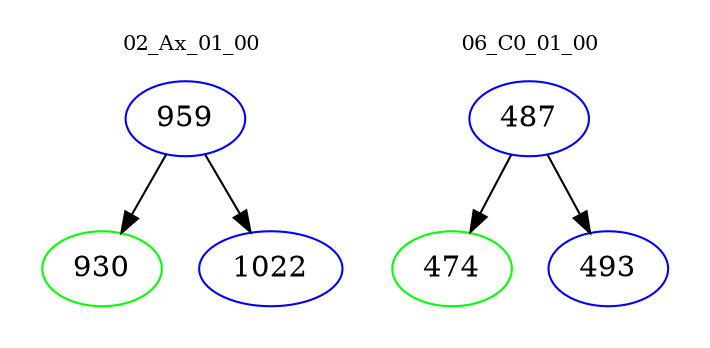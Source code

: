 digraph{
subgraph cluster_0 {
color = white
label = "02_Ax_01_00";
fontsize=10;
T0_959 [label="959", color="blue"]
T0_959 -> T0_930 [color="black"]
T0_930 [label="930", color="green"]
T0_959 -> T0_1022 [color="black"]
T0_1022 [label="1022", color="blue"]
}
subgraph cluster_1 {
color = white
label = "06_C0_01_00";
fontsize=10;
T1_487 [label="487", color="blue"]
T1_487 -> T1_474 [color="black"]
T1_474 [label="474", color="green"]
T1_487 -> T1_493 [color="black"]
T1_493 [label="493", color="blue"]
}
}

